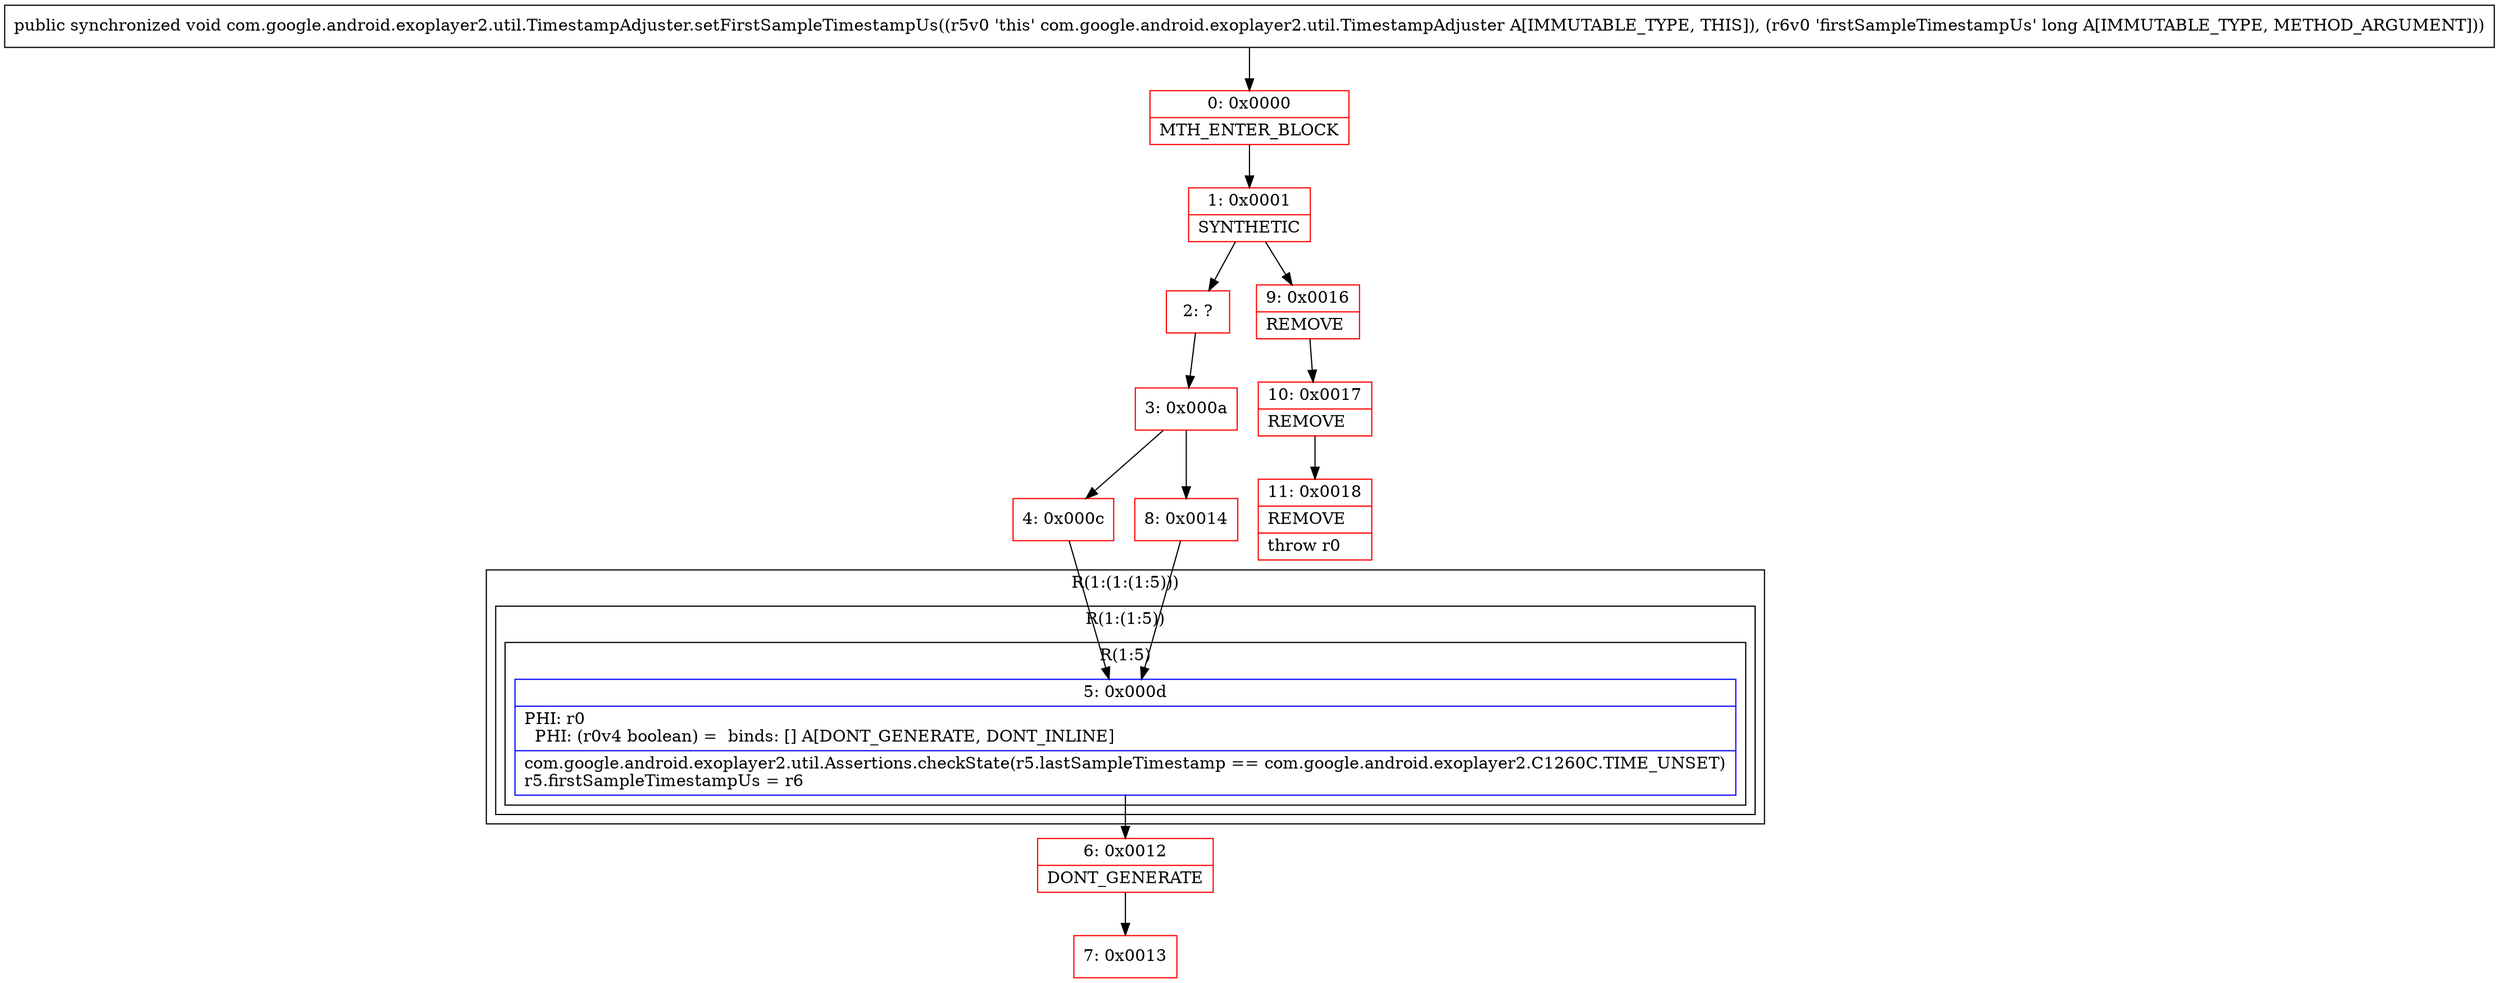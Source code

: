 digraph "CFG forcom.google.android.exoplayer2.util.TimestampAdjuster.setFirstSampleTimestampUs(J)V" {
subgraph cluster_Region_1711523096 {
label = "R(1:(1:(1:5)))";
node [shape=record,color=blue];
subgraph cluster_Region_1257765846 {
label = "R(1:(1:5))";
node [shape=record,color=blue];
subgraph cluster_Region_917913173 {
label = "R(1:5)";
node [shape=record,color=blue];
Node_5 [shape=record,label="{5\:\ 0x000d|PHI: r0 \l  PHI: (r0v4 boolean) =  binds: [] A[DONT_GENERATE, DONT_INLINE]\l|com.google.android.exoplayer2.util.Assertions.checkState(r5.lastSampleTimestamp == com.google.android.exoplayer2.C1260C.TIME_UNSET)\lr5.firstSampleTimestampUs = r6\l}"];
}
}
}
Node_0 [shape=record,color=red,label="{0\:\ 0x0000|MTH_ENTER_BLOCK\l}"];
Node_1 [shape=record,color=red,label="{1\:\ 0x0001|SYNTHETIC\l}"];
Node_2 [shape=record,color=red,label="{2\:\ ?}"];
Node_3 [shape=record,color=red,label="{3\:\ 0x000a}"];
Node_4 [shape=record,color=red,label="{4\:\ 0x000c}"];
Node_6 [shape=record,color=red,label="{6\:\ 0x0012|DONT_GENERATE\l}"];
Node_7 [shape=record,color=red,label="{7\:\ 0x0013}"];
Node_8 [shape=record,color=red,label="{8\:\ 0x0014}"];
Node_9 [shape=record,color=red,label="{9\:\ 0x0016|REMOVE\l}"];
Node_10 [shape=record,color=red,label="{10\:\ 0x0017|REMOVE\l}"];
Node_11 [shape=record,color=red,label="{11\:\ 0x0018|REMOVE\l|throw r0\l}"];
MethodNode[shape=record,label="{public synchronized void com.google.android.exoplayer2.util.TimestampAdjuster.setFirstSampleTimestampUs((r5v0 'this' com.google.android.exoplayer2.util.TimestampAdjuster A[IMMUTABLE_TYPE, THIS]), (r6v0 'firstSampleTimestampUs' long A[IMMUTABLE_TYPE, METHOD_ARGUMENT])) }"];
MethodNode -> Node_0;
Node_5 -> Node_6;
Node_0 -> Node_1;
Node_1 -> Node_2;
Node_1 -> Node_9;
Node_2 -> Node_3;
Node_3 -> Node_4;
Node_3 -> Node_8;
Node_4 -> Node_5;
Node_6 -> Node_7;
Node_8 -> Node_5;
Node_9 -> Node_10;
Node_10 -> Node_11;
}

